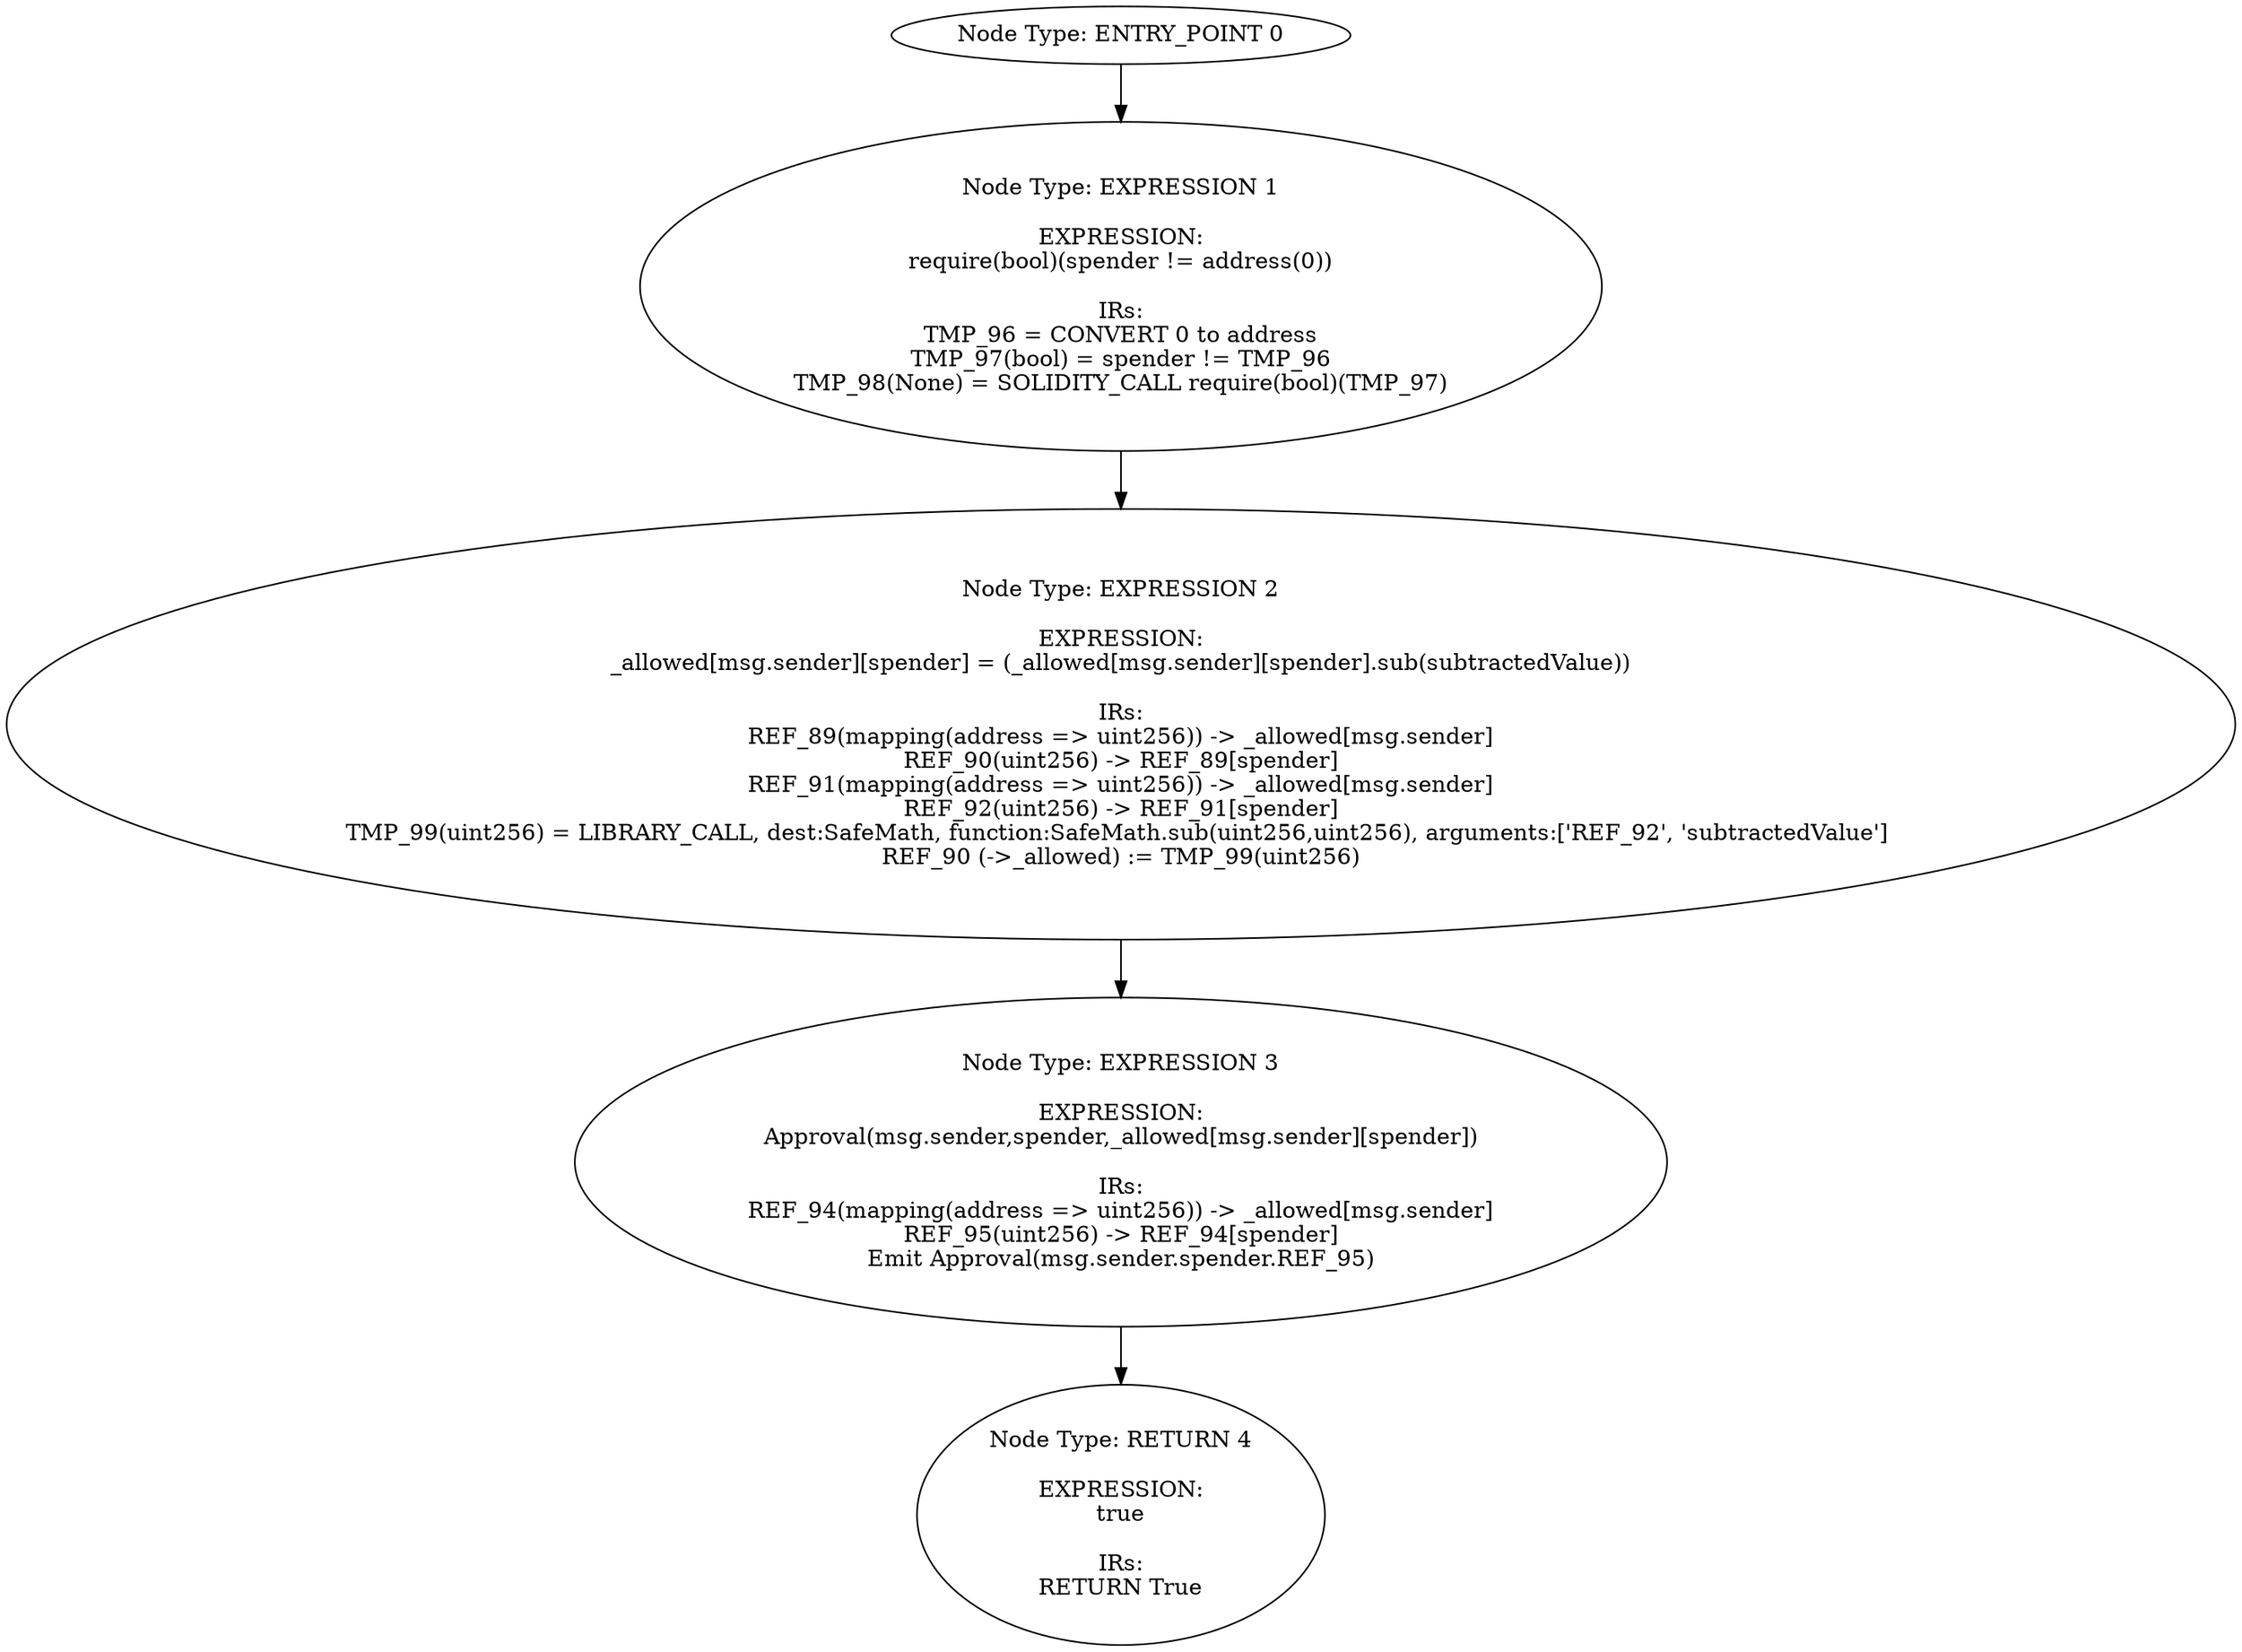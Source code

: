 digraph{
0[label="Node Type: ENTRY_POINT 0
"];
0->1;
1[label="Node Type: EXPRESSION 1

EXPRESSION:
require(bool)(spender != address(0))

IRs:
TMP_96 = CONVERT 0 to address
TMP_97(bool) = spender != TMP_96
TMP_98(None) = SOLIDITY_CALL require(bool)(TMP_97)"];
1->2;
2[label="Node Type: EXPRESSION 2

EXPRESSION:
_allowed[msg.sender][spender] = (_allowed[msg.sender][spender].sub(subtractedValue))

IRs:
REF_89(mapping(address => uint256)) -> _allowed[msg.sender]
REF_90(uint256) -> REF_89[spender]
REF_91(mapping(address => uint256)) -> _allowed[msg.sender]
REF_92(uint256) -> REF_91[spender]
TMP_99(uint256) = LIBRARY_CALL, dest:SafeMath, function:SafeMath.sub(uint256,uint256), arguments:['REF_92', 'subtractedValue'] 
REF_90 (->_allowed) := TMP_99(uint256)"];
2->3;
3[label="Node Type: EXPRESSION 3

EXPRESSION:
Approval(msg.sender,spender,_allowed[msg.sender][spender])

IRs:
REF_94(mapping(address => uint256)) -> _allowed[msg.sender]
REF_95(uint256) -> REF_94[spender]
Emit Approval(msg.sender.spender.REF_95)"];
3->4;
4[label="Node Type: RETURN 4

EXPRESSION:
true

IRs:
RETURN True"];
}
